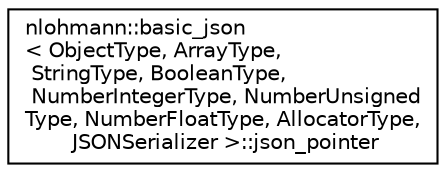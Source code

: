 digraph "Graphical Class Hierarchy"
{
 // LATEX_PDF_SIZE
  edge [fontname="Helvetica",fontsize="10",labelfontname="Helvetica",labelfontsize="10"];
  node [fontname="Helvetica",fontsize="10",shape=record];
  rankdir="LR";
  Node0 [label="nlohmann::basic_json\l\< ObjectType, ArrayType,\l StringType, BooleanType,\l NumberIntegerType, NumberUnsigned\lType, NumberFloatType, AllocatorType,\l JSONSerializer \>::json_pointer",height=0.2,width=0.4,color="black", fillcolor="white", style="filled",URL="$classnlohmann_1_1basic__json_1_1json__pointer.html",tooltip="JSON Pointer."];
}
